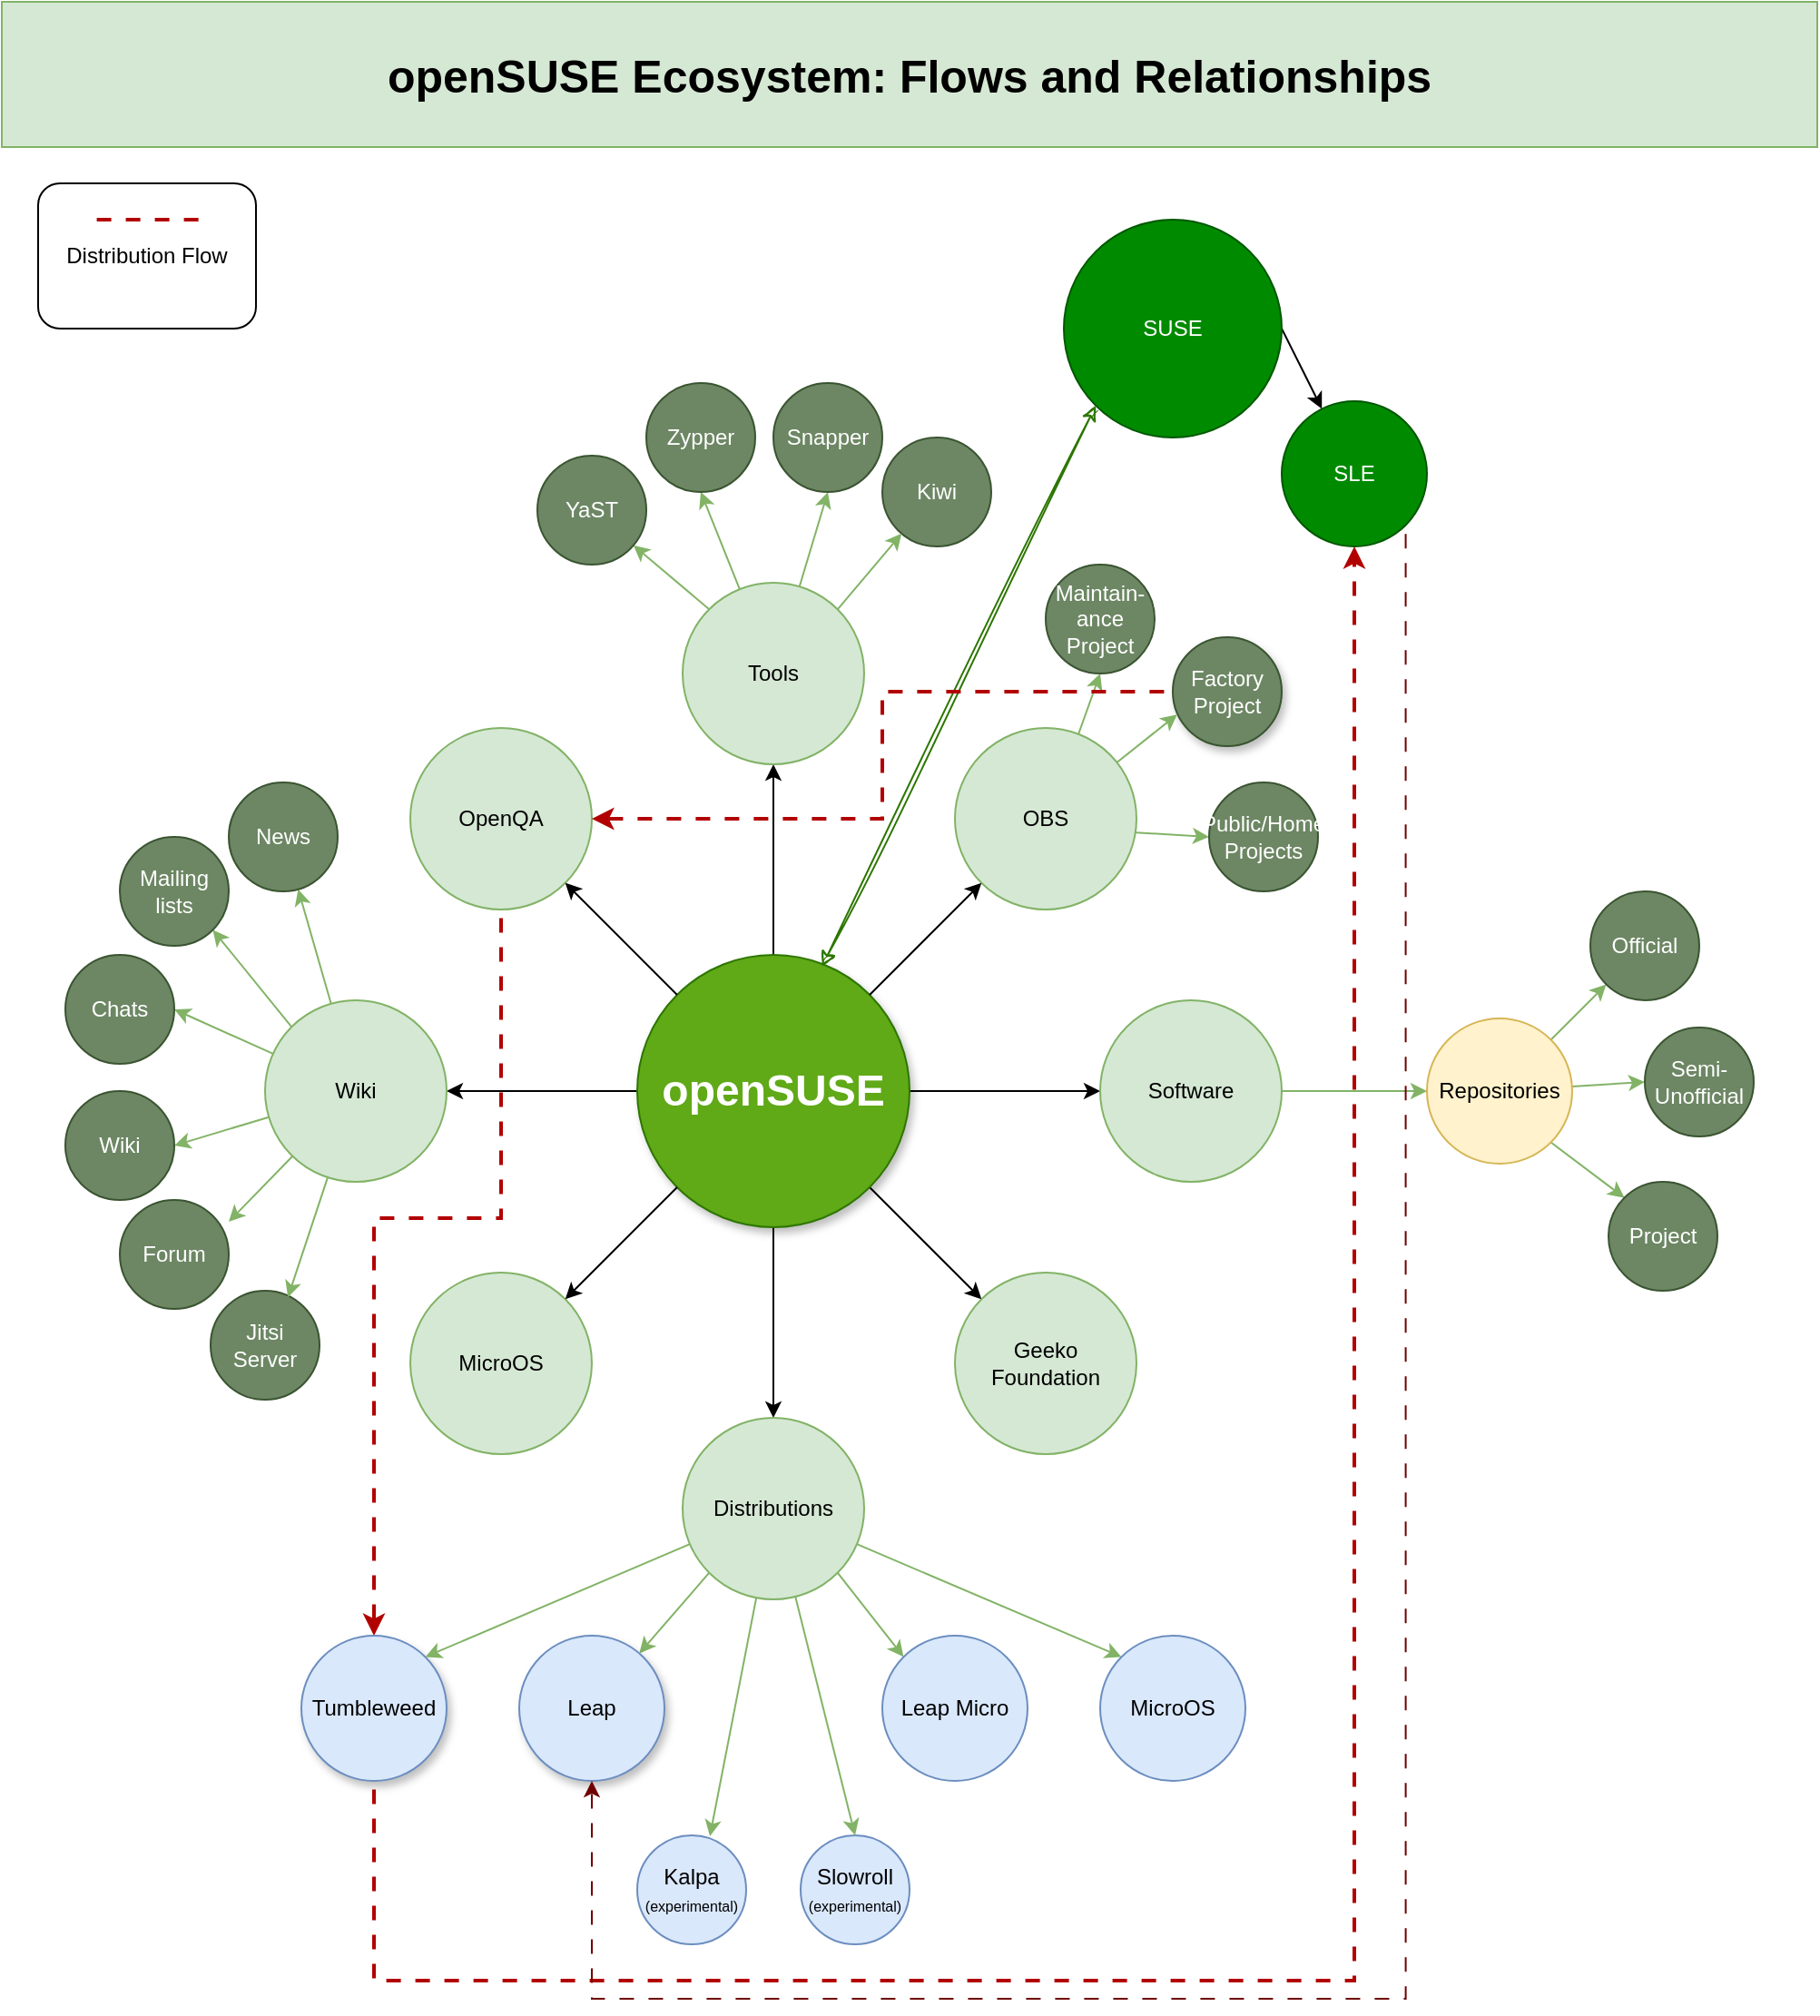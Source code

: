 <mxfile version="28.2.5">
  <diagram id="TKBaxKAXWctWbajnGRzA" name="Page-2">
    <mxGraphModel dx="3590" dy="2018" grid="1" gridSize="10" guides="1" tooltips="1" connect="1" arrows="1" fold="1" page="1" pageScale="1" pageWidth="1000" pageHeight="1150" math="0" shadow="0">
      <root>
        <mxCell id="0" />
        <mxCell id="1" parent="0" />
        <mxCell id="x6m6zCO_toJnPHyq5ytp-65" value="Distribution Flow" style="rounded=1;whiteSpace=wrap;html=1;" parent="1" vertex="1">
          <mxGeometry x="20" y="100" width="120" height="80" as="geometry" />
        </mxCell>
        <mxCell id="x6m6zCO_toJnPHyq5ytp-1" style="rounded=0;orthogonalLoop=1;jettySize=auto;html=1;" parent="1" source="x6m6zCO_toJnPHyq5ytp-6" target="x6m6zCO_toJnPHyq5ytp-24" edge="1">
          <mxGeometry relative="1" as="geometry" />
        </mxCell>
        <mxCell id="x6m6zCO_toJnPHyq5ytp-2" style="rounded=0;orthogonalLoop=1;jettySize=auto;html=1;" parent="1" source="x6m6zCO_toJnPHyq5ytp-6" target="x6m6zCO_toJnPHyq5ytp-16" edge="1">
          <mxGeometry relative="1" as="geometry" />
        </mxCell>
        <mxCell id="x6m6zCO_toJnPHyq5ytp-3" style="rounded=0;orthogonalLoop=1;jettySize=auto;html=1;" parent="1" source="x6m6zCO_toJnPHyq5ytp-6" target="x6m6zCO_toJnPHyq5ytp-17" edge="1">
          <mxGeometry relative="1" as="geometry" />
        </mxCell>
        <mxCell id="x6m6zCO_toJnPHyq5ytp-4" style="rounded=0;orthogonalLoop=1;jettySize=auto;html=1;" parent="1" source="x6m6zCO_toJnPHyq5ytp-6" target="x6m6zCO_toJnPHyq5ytp-22" edge="1">
          <mxGeometry relative="1" as="geometry" />
        </mxCell>
        <mxCell id="x6m6zCO_toJnPHyq5ytp-5" style="rounded=0;orthogonalLoop=1;jettySize=auto;html=1;entryX=0;entryY=0.5;entryDx=0;entryDy=0;startArrow=none;startFill=0;flowAnimation=0;" parent="1" source="x6m6zCO_toJnPHyq5ytp-6" target="x6m6zCO_toJnPHyq5ytp-8" edge="1">
          <mxGeometry relative="1" as="geometry" />
        </mxCell>
        <mxCell id="x6m6zCO_toJnPHyq5ytp-6" value="&lt;font style=&quot;font-size: 24px;&quot;&gt;&lt;b&gt;openSUSE&lt;/b&gt;&lt;/font&gt;" style="ellipse;whiteSpace=wrap;html=1;aspect=fixed;fillColor=#60a917;fontColor=#ffffff;strokeColor=#2D7600;shadow=1;" parent="1" vertex="1">
          <mxGeometry x="350" y="525" width="150" height="150" as="geometry" />
        </mxCell>
        <mxCell id="x6m6zCO_toJnPHyq5ytp-7" style="rounded=0;orthogonalLoop=1;jettySize=auto;html=1;exitX=1;exitY=0.5;exitDx=0;exitDy=0;flowAnimation=0;fillColor=#d5e8d4;strokeColor=#82b366;" parent="1" source="x6m6zCO_toJnPHyq5ytp-8" target="x6m6zCO_toJnPHyq5ytp-28" edge="1">
          <mxGeometry relative="1" as="geometry" />
        </mxCell>
        <mxCell id="x6m6zCO_toJnPHyq5ytp-8" value="Software" style="ellipse;whiteSpace=wrap;html=1;aspect=fixed;fillColor=#d5e8d4;strokeColor=#82b366;" parent="1" vertex="1">
          <mxGeometry x="605" y="550" width="100" height="100" as="geometry" />
        </mxCell>
        <mxCell id="x6m6zCO_toJnPHyq5ytp-62" style="edgeStyle=orthogonalEdgeStyle;rounded=0;orthogonalLoop=1;jettySize=auto;html=1;fillColor=#e51400;strokeColor=#B20000;flowAnimation=1;strokeWidth=2;" parent="1" source="x6m6zCO_toJnPHyq5ytp-9" target="x6m6zCO_toJnPHyq5ytp-32" edge="1">
          <mxGeometry relative="1" as="geometry">
            <Array as="points">
              <mxPoint x="275" y="670" />
              <mxPoint x="205" y="670" />
            </Array>
          </mxGeometry>
        </mxCell>
        <mxCell id="x6m6zCO_toJnPHyq5ytp-9" value="OpenQA" style="ellipse;whiteSpace=wrap;html=1;aspect=fixed;fillColor=#d5e8d4;strokeColor=#82b366;" parent="1" vertex="1">
          <mxGeometry x="225" y="400" width="100" height="100" as="geometry" />
        </mxCell>
        <mxCell id="x6m6zCO_toJnPHyq5ytp-10" style="rounded=0;orthogonalLoop=1;jettySize=auto;html=1;exitX=0.68;exitY=0.035;exitDx=0;exitDy=0;entryX=0.5;entryY=1;entryDx=0;entryDy=0;fillColor=#d5e8d4;strokeColor=#82b366;exitPerimeter=0;" parent="1" source="x6m6zCO_toJnPHyq5ytp-12" target="x6m6zCO_toJnPHyq5ytp-50" edge="1">
          <mxGeometry relative="1" as="geometry" />
        </mxCell>
        <mxCell id="x6m6zCO_toJnPHyq5ytp-11" style="rounded=0;orthogonalLoop=1;jettySize=auto;html=1;exitX=0.98;exitY=0.575;exitDx=0;exitDy=0;entryX=0;entryY=0.5;entryDx=0;entryDy=0;fillColor=#d5e8d4;strokeColor=#82b366;exitPerimeter=0;" parent="1" source="x6m6zCO_toJnPHyq5ytp-12" target="x6m6zCO_toJnPHyq5ytp-51" edge="1">
          <mxGeometry relative="1" as="geometry" />
        </mxCell>
        <mxCell id="x6m6zCO_toJnPHyq5ytp-12" value="OBS" style="ellipse;whiteSpace=wrap;html=1;aspect=fixed;fillColor=#d5e8d4;strokeColor=#82b366;" parent="1" vertex="1">
          <mxGeometry x="525" y="400" width="100" height="100" as="geometry" />
        </mxCell>
        <mxCell id="x6m6zCO_toJnPHyq5ytp-13" style="rounded=0;orthogonalLoop=1;jettySize=auto;html=1;entryX=0.5;entryY=1;entryDx=0;entryDy=0;fillColor=#d5e8d4;strokeColor=#82b366;" parent="1" source="x6m6zCO_toJnPHyq5ytp-16" target="x6m6zCO_toJnPHyq5ytp-41" edge="1">
          <mxGeometry relative="1" as="geometry" />
        </mxCell>
        <mxCell id="x6m6zCO_toJnPHyq5ytp-14" style="rounded=0;orthogonalLoop=1;jettySize=auto;html=1;entryX=0.5;entryY=1;entryDx=0;entryDy=0;fillColor=#d5e8d4;strokeColor=#82b366;" parent="1" source="x6m6zCO_toJnPHyq5ytp-16" target="x6m6zCO_toJnPHyq5ytp-42" edge="1">
          <mxGeometry relative="1" as="geometry" />
        </mxCell>
        <mxCell id="x6m6zCO_toJnPHyq5ytp-15" style="rounded=0;orthogonalLoop=1;jettySize=auto;html=1;exitX=0;exitY=0;exitDx=0;exitDy=0;fillColor=#d5e8d4;strokeColor=#82b366;" parent="1" source="x6m6zCO_toJnPHyq5ytp-16" target="x6m6zCO_toJnPHyq5ytp-40" edge="1">
          <mxGeometry relative="1" as="geometry" />
        </mxCell>
        <mxCell id="x6m6zCO_toJnPHyq5ytp-16" value="Tools" style="ellipse;whiteSpace=wrap;html=1;aspect=fixed;fillColor=#d5e8d4;strokeColor=#82b366;" parent="1" vertex="1">
          <mxGeometry x="375" y="320" width="100" height="100" as="geometry" />
        </mxCell>
        <mxCell id="wLNtLU5VGGqvdPWcWCpJ-1" style="rounded=0;orthogonalLoop=1;jettySize=auto;html=1;fillColor=#d5e8d4;strokeColor=#82b366;" edge="1" parent="1" source="x6m6zCO_toJnPHyq5ytp-17" target="UIpl1uOjAhMGn0Bm9mDs-1">
          <mxGeometry relative="1" as="geometry" />
        </mxCell>
        <mxCell id="wLNtLU5VGGqvdPWcWCpJ-2" style="rounded=0;orthogonalLoop=1;jettySize=auto;html=1;exitX=0;exitY=0;exitDx=0;exitDy=0;entryX=1;entryY=1;entryDx=0;entryDy=0;fillColor=#d5e8d4;strokeColor=#82b366;" edge="1" parent="1" source="x6m6zCO_toJnPHyq5ytp-17" target="UIpl1uOjAhMGn0Bm9mDs-2">
          <mxGeometry relative="1" as="geometry" />
        </mxCell>
        <mxCell id="wLNtLU5VGGqvdPWcWCpJ-3" style="rounded=0;orthogonalLoop=1;jettySize=auto;html=1;entryX=1;entryY=0.5;entryDx=0;entryDy=0;fillColor=#d5e8d4;strokeColor=#82b366;" edge="1" parent="1" source="x6m6zCO_toJnPHyq5ytp-17" target="UIpl1uOjAhMGn0Bm9mDs-3">
          <mxGeometry relative="1" as="geometry" />
        </mxCell>
        <mxCell id="wLNtLU5VGGqvdPWcWCpJ-4" style="rounded=0;orthogonalLoop=1;jettySize=auto;html=1;entryX=1;entryY=0.5;entryDx=0;entryDy=0;fillColor=#d5e8d4;strokeColor=#82b366;" edge="1" parent="1" source="x6m6zCO_toJnPHyq5ytp-17" target="UIpl1uOjAhMGn0Bm9mDs-4">
          <mxGeometry relative="1" as="geometry" />
        </mxCell>
        <mxCell id="x6m6zCO_toJnPHyq5ytp-17" value="Wiki" style="ellipse;whiteSpace=wrap;html=1;aspect=fixed;fillColor=#d5e8d4;strokeColor=#82b366;" parent="1" vertex="1">
          <mxGeometry x="145" y="550" width="100" height="100" as="geometry" />
        </mxCell>
        <mxCell id="x6m6zCO_toJnPHyq5ytp-18" style="rounded=0;orthogonalLoop=1;jettySize=auto;html=1;exitX=0;exitY=1;exitDx=0;exitDy=0;fillColor=#d5e8d4;strokeColor=#82b366;" parent="1" source="x6m6zCO_toJnPHyq5ytp-22" target="x6m6zCO_toJnPHyq5ytp-33" edge="1">
          <mxGeometry relative="1" as="geometry" />
        </mxCell>
        <mxCell id="x6m6zCO_toJnPHyq5ytp-19" style="rounded=0;orthogonalLoop=1;jettySize=auto;html=1;exitX=1;exitY=1;exitDx=0;exitDy=0;entryX=0;entryY=0;entryDx=0;entryDy=0;fillColor=#d5e8d4;strokeColor=#82b366;" parent="1" source="x6m6zCO_toJnPHyq5ytp-22" target="x6m6zCO_toJnPHyq5ytp-34" edge="1">
          <mxGeometry relative="1" as="geometry" />
        </mxCell>
        <mxCell id="x6m6zCO_toJnPHyq5ytp-20" style="rounded=0;orthogonalLoop=1;jettySize=auto;html=1;entryX=0;entryY=0;entryDx=0;entryDy=0;fillColor=#d5e8d4;strokeColor=#82b366;" parent="1" source="x6m6zCO_toJnPHyq5ytp-22" target="x6m6zCO_toJnPHyq5ytp-35" edge="1">
          <mxGeometry relative="1" as="geometry" />
        </mxCell>
        <mxCell id="x6m6zCO_toJnPHyq5ytp-21" style="rounded=0;orthogonalLoop=1;jettySize=auto;html=1;fillColor=#d5e8d4;strokeColor=#82b366;entryX=0.667;entryY=0.008;entryDx=0;entryDy=0;entryPerimeter=0;" parent="1" source="x6m6zCO_toJnPHyq5ytp-22" target="x6m6zCO_toJnPHyq5ytp-36" edge="1">
          <mxGeometry relative="1" as="geometry">
            <mxPoint x="375" y="1010" as="targetPoint" />
          </mxGeometry>
        </mxCell>
        <mxCell id="x6m6zCO_toJnPHyq5ytp-22" value="Distributions" style="ellipse;whiteSpace=wrap;html=1;aspect=fixed;fillColor=#d5e8d4;strokeColor=#82b366;" parent="1" vertex="1">
          <mxGeometry x="375" y="780" width="100" height="100" as="geometry" />
        </mxCell>
        <mxCell id="x6m6zCO_toJnPHyq5ytp-23" value="MicroOS" style="ellipse;whiteSpace=wrap;html=1;aspect=fixed;fillColor=#d5e8d4;strokeColor=#82b366;" parent="1" vertex="1">
          <mxGeometry x="225" y="700" width="100" height="100" as="geometry" />
        </mxCell>
        <mxCell id="x6m6zCO_toJnPHyq5ytp-24" value="Geeko Foundation" style="ellipse;whiteSpace=wrap;html=1;aspect=fixed;fillColor=#d5e8d4;strokeColor=#82b366;" parent="1" vertex="1">
          <mxGeometry x="525" y="700" width="100" height="100" as="geometry" />
        </mxCell>
        <mxCell id="x6m6zCO_toJnPHyq5ytp-25" style="rounded=0;orthogonalLoop=1;jettySize=auto;html=1;entryX=0;entryY=0.5;entryDx=0;entryDy=0;fillColor=#d5e8d4;strokeColor=#82b366;" parent="1" source="x6m6zCO_toJnPHyq5ytp-28" target="x6m6zCO_toJnPHyq5ytp-53" edge="1">
          <mxGeometry relative="1" as="geometry" />
        </mxCell>
        <mxCell id="x6m6zCO_toJnPHyq5ytp-26" style="rounded=0;orthogonalLoop=1;jettySize=auto;html=1;exitX=1;exitY=0;exitDx=0;exitDy=0;entryX=0;entryY=1;entryDx=0;entryDy=0;fillColor=#d5e8d4;strokeColor=#82b366;" parent="1" source="x6m6zCO_toJnPHyq5ytp-28" target="x6m6zCO_toJnPHyq5ytp-52" edge="1">
          <mxGeometry relative="1" as="geometry" />
        </mxCell>
        <mxCell id="x6m6zCO_toJnPHyq5ytp-27" style="rounded=0;orthogonalLoop=1;jettySize=auto;html=1;exitX=1;exitY=1;exitDx=0;exitDy=0;entryX=0;entryY=0;entryDx=0;entryDy=0;fillColor=#d5e8d4;strokeColor=#82b366;" parent="1" source="x6m6zCO_toJnPHyq5ytp-28" target="x6m6zCO_toJnPHyq5ytp-54" edge="1">
          <mxGeometry relative="1" as="geometry" />
        </mxCell>
        <mxCell id="x6m6zCO_toJnPHyq5ytp-28" value="Repositories" style="ellipse;whiteSpace=wrap;html=1;aspect=fixed;fillColor=#fff2cc;strokeColor=#d6b656;" parent="1" vertex="1">
          <mxGeometry x="785" y="560" width="80" height="80" as="geometry" />
        </mxCell>
        <mxCell id="x6m6zCO_toJnPHyq5ytp-29" style="rounded=0;orthogonalLoop=1;jettySize=auto;html=1;exitX=1;exitY=0;exitDx=0;exitDy=0;" parent="1" source="x6m6zCO_toJnPHyq5ytp-6" target="x6m6zCO_toJnPHyq5ytp-12" edge="1">
          <mxGeometry relative="1" as="geometry" />
        </mxCell>
        <mxCell id="x6m6zCO_toJnPHyq5ytp-30" style="rounded=0;orthogonalLoop=1;jettySize=auto;html=1;" parent="1" source="x6m6zCO_toJnPHyq5ytp-6" target="x6m6zCO_toJnPHyq5ytp-9" edge="1">
          <mxGeometry relative="1" as="geometry" />
        </mxCell>
        <mxCell id="x6m6zCO_toJnPHyq5ytp-31" style="rounded=0;orthogonalLoop=1;jettySize=auto;html=1;exitX=0;exitY=1;exitDx=0;exitDy=0;entryX=1;entryY=0;entryDx=0;entryDy=0;" parent="1" source="x6m6zCO_toJnPHyq5ytp-6" target="x6m6zCO_toJnPHyq5ytp-23" edge="1">
          <mxGeometry relative="1" as="geometry" />
        </mxCell>
        <mxCell id="x6m6zCO_toJnPHyq5ytp-57" style="edgeStyle=orthogonalEdgeStyle;rounded=0;orthogonalLoop=1;jettySize=auto;html=1;entryX=0.5;entryY=1;entryDx=0;entryDy=0;fillColor=#e51400;strokeColor=#B20000;flowAnimation=1;strokeWidth=2;" parent="1" source="x6m6zCO_toJnPHyq5ytp-32" target="x6m6zCO_toJnPHyq5ytp-47" edge="1">
          <mxGeometry relative="1" as="geometry">
            <Array as="points">
              <mxPoint x="205" y="1090" />
              <mxPoint x="745" y="1090" />
            </Array>
          </mxGeometry>
        </mxCell>
        <mxCell id="x6m6zCO_toJnPHyq5ytp-32" value="Tumbleweed" style="ellipse;whiteSpace=wrap;html=1;aspect=fixed;fillColor=#dae8fc;strokeColor=#6c8ebf;shadow=1;" parent="1" vertex="1">
          <mxGeometry x="165" y="900" width="80" height="80" as="geometry" />
        </mxCell>
        <mxCell id="x6m6zCO_toJnPHyq5ytp-33" value="Leap" style="ellipse;whiteSpace=wrap;html=1;aspect=fixed;fillColor=#dae8fc;strokeColor=#6c8ebf;shadow=1;" parent="1" vertex="1">
          <mxGeometry x="285" y="900" width="80" height="80" as="geometry" />
        </mxCell>
        <mxCell id="x6m6zCO_toJnPHyq5ytp-34" value="Leap Micro" style="ellipse;whiteSpace=wrap;html=1;aspect=fixed;fillColor=#dae8fc;strokeColor=#6c8ebf;" parent="1" vertex="1">
          <mxGeometry x="485" y="900" width="80" height="80" as="geometry" />
        </mxCell>
        <mxCell id="x6m6zCO_toJnPHyq5ytp-35" value="MicroOS" style="ellipse;whiteSpace=wrap;html=1;aspect=fixed;fillColor=#dae8fc;strokeColor=#6c8ebf;" parent="1" vertex="1">
          <mxGeometry x="605" y="900" width="80" height="80" as="geometry" />
        </mxCell>
        <mxCell id="x6m6zCO_toJnPHyq5ytp-36" value="&lt;div&gt;Kalpa&lt;/div&gt;&lt;div&gt;&lt;font style=&quot;font-size: 8px;&quot;&gt;(experimental)&lt;/font&gt;&lt;/div&gt;" style="ellipse;whiteSpace=wrap;html=1;aspect=fixed;fillColor=#dae8fc;strokeColor=#6c8ebf;" parent="1" vertex="1">
          <mxGeometry x="350" y="1010" width="60" height="60" as="geometry" />
        </mxCell>
        <mxCell id="x6m6zCO_toJnPHyq5ytp-37" value="&lt;div&gt;Slowroll&lt;/div&gt;&lt;div&gt;&lt;font style=&quot;font-size: 8px;&quot;&gt;(experimental)&lt;/font&gt;&lt;/div&gt;" style="ellipse;whiteSpace=wrap;html=1;aspect=fixed;fillColor=#dae8fc;strokeColor=#6c8ebf;" parent="1" vertex="1">
          <mxGeometry x="440" y="1010" width="60" height="60" as="geometry" />
        </mxCell>
        <mxCell id="x6m6zCO_toJnPHyq5ytp-38" style="rounded=0;orthogonalLoop=1;jettySize=auto;html=1;entryX=1;entryY=0;entryDx=0;entryDy=0;fillColor=#d5e8d4;strokeColor=#82b366;" parent="1" source="x6m6zCO_toJnPHyq5ytp-22" target="x6m6zCO_toJnPHyq5ytp-32" edge="1">
          <mxGeometry relative="1" as="geometry" />
        </mxCell>
        <mxCell id="x6m6zCO_toJnPHyq5ytp-39" style="rounded=0;orthogonalLoop=1;jettySize=auto;html=1;entryX=0.5;entryY=0;entryDx=0;entryDy=0;fillColor=#d5e8d4;strokeColor=#82b366;" parent="1" source="x6m6zCO_toJnPHyq5ytp-22" target="x6m6zCO_toJnPHyq5ytp-37" edge="1">
          <mxGeometry relative="1" as="geometry" />
        </mxCell>
        <mxCell id="x6m6zCO_toJnPHyq5ytp-40" value="YaST" style="ellipse;whiteSpace=wrap;html=1;aspect=fixed;fillColor=#6d8764;strokeColor=#3A5431;strokeWidth=1;fontColor=#ffffff;" parent="1" vertex="1">
          <mxGeometry x="295" y="250" width="60" height="60" as="geometry" />
        </mxCell>
        <mxCell id="x6m6zCO_toJnPHyq5ytp-41" value="Zypper" style="ellipse;whiteSpace=wrap;html=1;aspect=fixed;fillColor=#6d8764;strokeColor=#3A5431;strokeWidth=1;fontColor=#ffffff;" parent="1" vertex="1">
          <mxGeometry x="355" y="210" width="60" height="60" as="geometry" />
        </mxCell>
        <mxCell id="x6m6zCO_toJnPHyq5ytp-42" value="Snapper" style="ellipse;whiteSpace=wrap;html=1;aspect=fixed;fillColor=#6d8764;strokeColor=#3A5431;strokeWidth=1;fontColor=#ffffff;" parent="1" vertex="1">
          <mxGeometry x="425" y="210" width="60" height="60" as="geometry" />
        </mxCell>
        <mxCell id="x6m6zCO_toJnPHyq5ytp-43" value="Kiwi" style="ellipse;whiteSpace=wrap;html=1;aspect=fixed;fillColor=#6d8764;strokeColor=#3A5431;strokeWidth=1;fontColor=#ffffff;" parent="1" vertex="1">
          <mxGeometry x="485" y="240" width="60" height="60" as="geometry" />
        </mxCell>
        <mxCell id="x6m6zCO_toJnPHyq5ytp-44" style="rounded=0;orthogonalLoop=1;jettySize=auto;html=1;exitX=1;exitY=0;exitDx=0;exitDy=0;fillColor=#d5e8d4;strokeColor=#82b366;" parent="1" source="x6m6zCO_toJnPHyq5ytp-16" target="x6m6zCO_toJnPHyq5ytp-43" edge="1">
          <mxGeometry relative="1" as="geometry" />
        </mxCell>
        <mxCell id="x6m6zCO_toJnPHyq5ytp-45" style="rounded=0;orthogonalLoop=1;jettySize=auto;html=1;exitX=1;exitY=0.5;exitDx=0;exitDy=0;flowAnimation=0;" parent="1" source="x6m6zCO_toJnPHyq5ytp-46" target="x6m6zCO_toJnPHyq5ytp-47" edge="1">
          <mxGeometry relative="1" as="geometry" />
        </mxCell>
        <mxCell id="x6m6zCO_toJnPHyq5ytp-46" value="SUSE" style="ellipse;whiteSpace=wrap;html=1;aspect=fixed;fillColor=#008a00;fontColor=#ffffff;strokeColor=#005700;" parent="1" vertex="1">
          <mxGeometry x="585" y="120" width="120" height="120" as="geometry" />
        </mxCell>
        <mxCell id="x6m6zCO_toJnPHyq5ytp-58" style="edgeStyle=orthogonalEdgeStyle;rounded=0;orthogonalLoop=1;jettySize=auto;html=1;exitX=1;exitY=1;exitDx=0;exitDy=0;fillColor=#a20025;strokeColor=#6F0000;flowAnimation=1;" parent="1" source="x6m6zCO_toJnPHyq5ytp-47" target="x6m6zCO_toJnPHyq5ytp-33" edge="1">
          <mxGeometry relative="1" as="geometry">
            <mxPoint x="305" y="991" as="targetPoint" />
            <Array as="points">
              <mxPoint x="773" y="1100" />
              <mxPoint x="325" y="1100" />
            </Array>
          </mxGeometry>
        </mxCell>
        <mxCell id="x6m6zCO_toJnPHyq5ytp-47" value="SLE" style="ellipse;whiteSpace=wrap;html=1;aspect=fixed;fillColor=#008a00;fontColor=#ffffff;strokeColor=#005700;" parent="1" vertex="1">
          <mxGeometry x="705" y="220" width="80" height="80" as="geometry" />
        </mxCell>
        <mxCell id="x6m6zCO_toJnPHyq5ytp-48" style="rounded=0;orthogonalLoop=1;jettySize=auto;html=1;entryX=0;entryY=1;entryDx=0;entryDy=0;startArrow=classic;startFill=1;flowAnimation=0;exitX=0.679;exitY=0.042;exitDx=0;exitDy=0;exitPerimeter=0;fillColor=#60a917;strokeColor=#2D7600;shadow=0;sketch=1;curveFitting=1;jiggle=2;" parent="1" source="x6m6zCO_toJnPHyq5ytp-6" target="x6m6zCO_toJnPHyq5ytp-46" edge="1">
          <mxGeometry relative="1" as="geometry">
            <mxPoint x="434.999" y="540.0" as="sourcePoint" />
          </mxGeometry>
        </mxCell>
        <mxCell id="x6m6zCO_toJnPHyq5ytp-61" style="edgeStyle=orthogonalEdgeStyle;rounded=0;orthogonalLoop=1;jettySize=auto;html=1;fillColor=#e51400;strokeColor=#B20000;flowAnimation=1;strokeWidth=2;" parent="1" source="x6m6zCO_toJnPHyq5ytp-49" target="x6m6zCO_toJnPHyq5ytp-9" edge="1">
          <mxGeometry relative="1" as="geometry" />
        </mxCell>
        <mxCell id="x6m6zCO_toJnPHyq5ytp-49" value="&lt;div&gt;&lt;font&gt;Factory&lt;/font&gt;&lt;/div&gt;&lt;div&gt;&lt;font&gt;Project&lt;/font&gt;&lt;/div&gt;" style="ellipse;whiteSpace=wrap;html=1;aspect=fixed;fillColor=#6d8764;strokeColor=#3A5431;shadow=1;fontColor=#ffffff;" parent="1" vertex="1">
          <mxGeometry x="645" y="350" width="60" height="60" as="geometry" />
        </mxCell>
        <mxCell id="x6m6zCO_toJnPHyq5ytp-50" value="&lt;div&gt;&lt;font&gt;Maintain-ance&lt;/font&gt;&lt;/div&gt;&lt;div&gt;&lt;font&gt;Project&lt;/font&gt;&lt;/div&gt;" style="ellipse;whiteSpace=wrap;html=1;aspect=fixed;fillColor=#6d8764;strokeColor=#3A5431;fontColor=#ffffff;" parent="1" vertex="1">
          <mxGeometry x="575" y="310" width="60" height="60" as="geometry" />
        </mxCell>
        <mxCell id="x6m6zCO_toJnPHyq5ytp-51" value="&lt;div&gt;&lt;font&gt;Public/Home Projects&lt;/font&gt;&lt;/div&gt;" style="ellipse;whiteSpace=wrap;html=1;aspect=fixed;fillColor=#6d8764;strokeColor=#3A5431;fontColor=#ffffff;" parent="1" vertex="1">
          <mxGeometry x="665" y="430" width="60" height="60" as="geometry" />
        </mxCell>
        <mxCell id="x6m6zCO_toJnPHyq5ytp-52" value="&lt;font&gt;Official&lt;/font&gt;" style="ellipse;whiteSpace=wrap;html=1;aspect=fixed;fillColor=#6d8764;strokeColor=#3A5431;fontColor=#ffffff;" parent="1" vertex="1">
          <mxGeometry x="875" y="490" width="60" height="60" as="geometry" />
        </mxCell>
        <mxCell id="x6m6zCO_toJnPHyq5ytp-53" value="&lt;font&gt;Semi-Unofficial&lt;/font&gt;" style="ellipse;whiteSpace=wrap;html=1;aspect=fixed;fillColor=#6d8764;strokeColor=#3A5431;fontColor=#ffffff;" parent="1" vertex="1">
          <mxGeometry x="905" y="565" width="60" height="60" as="geometry" />
        </mxCell>
        <mxCell id="x6m6zCO_toJnPHyq5ytp-54" value="&lt;font&gt;Project&lt;/font&gt;" style="ellipse;whiteSpace=wrap;html=1;aspect=fixed;fillColor=#6d8764;strokeColor=#3A5431;fontColor=#ffffff;" parent="1" vertex="1">
          <mxGeometry x="885" y="650" width="60" height="60" as="geometry" />
        </mxCell>
        <mxCell id="x6m6zCO_toJnPHyq5ytp-55" style="rounded=0;orthogonalLoop=1;jettySize=auto;html=1;entryX=0.04;entryY=0.71;entryDx=0;entryDy=0;entryPerimeter=0;fillColor=#d5e8d4;strokeColor=#82b366;" parent="1" source="x6m6zCO_toJnPHyq5ytp-12" target="x6m6zCO_toJnPHyq5ytp-49" edge="1">
          <mxGeometry relative="1" as="geometry" />
        </mxCell>
        <mxCell id="x6m6zCO_toJnPHyq5ytp-56" value="&lt;b&gt;&lt;font style=&quot;font-size: 25px;&quot;&gt;openSUSE Ecosystem: Flows and Relationships&lt;/font&gt;&lt;/b&gt;" style="rounded=0;whiteSpace=wrap;html=1;fillColor=#d5e8d4;strokeColor=#82b366;" parent="1" vertex="1">
          <mxGeometry width="1000" height="80" as="geometry" />
        </mxCell>
        <mxCell id="x6m6zCO_toJnPHyq5ytp-63" value="" style="endArrow=none;html=1;rounded=0;strokeWidth=2;fillColor=#e51400;strokeColor=#B20000;flowAnimation=1;endFill=0;" parent="1" edge="1">
          <mxGeometry width="50" height="50" relative="1" as="geometry">
            <mxPoint x="47.5" y="120" as="sourcePoint" />
            <mxPoint x="112.5" y="120" as="targetPoint" />
          </mxGeometry>
        </mxCell>
        <mxCell id="UIpl1uOjAhMGn0Bm9mDs-1" value="News" style="ellipse;whiteSpace=wrap;html=1;aspect=fixed;fillColor=#6d8764;strokeColor=#3A5431;fontColor=#ffffff;" parent="1" vertex="1">
          <mxGeometry x="125" y="430" width="60" height="60" as="geometry" />
        </mxCell>
        <mxCell id="UIpl1uOjAhMGn0Bm9mDs-2" value="Mailing lists" style="ellipse;whiteSpace=wrap;html=1;aspect=fixed;fillColor=#6d8764;strokeColor=#3A5431;fontColor=#ffffff;" parent="1" vertex="1">
          <mxGeometry x="65" y="460" width="60" height="60" as="geometry" />
        </mxCell>
        <mxCell id="UIpl1uOjAhMGn0Bm9mDs-3" value="Chats" style="ellipse;whiteSpace=wrap;html=1;aspect=fixed;fillColor=#6d8764;strokeColor=#3A5431;fontColor=#ffffff;" parent="1" vertex="1">
          <mxGeometry x="35" y="525" width="60" height="60" as="geometry" />
        </mxCell>
        <mxCell id="UIpl1uOjAhMGn0Bm9mDs-4" value="Wiki" style="ellipse;whiteSpace=wrap;html=1;aspect=fixed;fillColor=#6d8764;strokeColor=#3A5431;fontColor=#ffffff;" parent="1" vertex="1">
          <mxGeometry x="35" y="600" width="60" height="60" as="geometry" />
        </mxCell>
        <mxCell id="UIpl1uOjAhMGn0Bm9mDs-5" value="Forum" style="ellipse;whiteSpace=wrap;html=1;aspect=fixed;fillColor=#6d8764;strokeColor=#3A5431;fontColor=#ffffff;" parent="1" vertex="1">
          <mxGeometry x="65" y="660" width="60" height="60" as="geometry" />
        </mxCell>
        <mxCell id="UIpl1uOjAhMGn0Bm9mDs-6" value="Jitsi Server" style="ellipse;whiteSpace=wrap;html=1;aspect=fixed;fillColor=#6d8764;strokeColor=#3A5431;fontColor=#ffffff;" parent="1" vertex="1">
          <mxGeometry x="115" y="710" width="60" height="60" as="geometry" />
        </mxCell>
        <mxCell id="wLNtLU5VGGqvdPWcWCpJ-5" style="rounded=0;orthogonalLoop=1;jettySize=auto;html=1;entryX=1;entryY=0.2;entryDx=0;entryDy=0;entryPerimeter=0;fillColor=#d5e8d4;strokeColor=#82b366;" edge="1" parent="1" source="x6m6zCO_toJnPHyq5ytp-17" target="UIpl1uOjAhMGn0Bm9mDs-5">
          <mxGeometry relative="1" as="geometry" />
        </mxCell>
        <mxCell id="wLNtLU5VGGqvdPWcWCpJ-6" style="rounded=0;orthogonalLoop=1;jettySize=auto;html=1;entryX=0.71;entryY=0.06;entryDx=0;entryDy=0;entryPerimeter=0;fillColor=#d5e8d4;strokeColor=#82b366;" edge="1" parent="1" source="x6m6zCO_toJnPHyq5ytp-17" target="UIpl1uOjAhMGn0Bm9mDs-6">
          <mxGeometry relative="1" as="geometry" />
        </mxCell>
      </root>
    </mxGraphModel>
  </diagram>
</mxfile>

